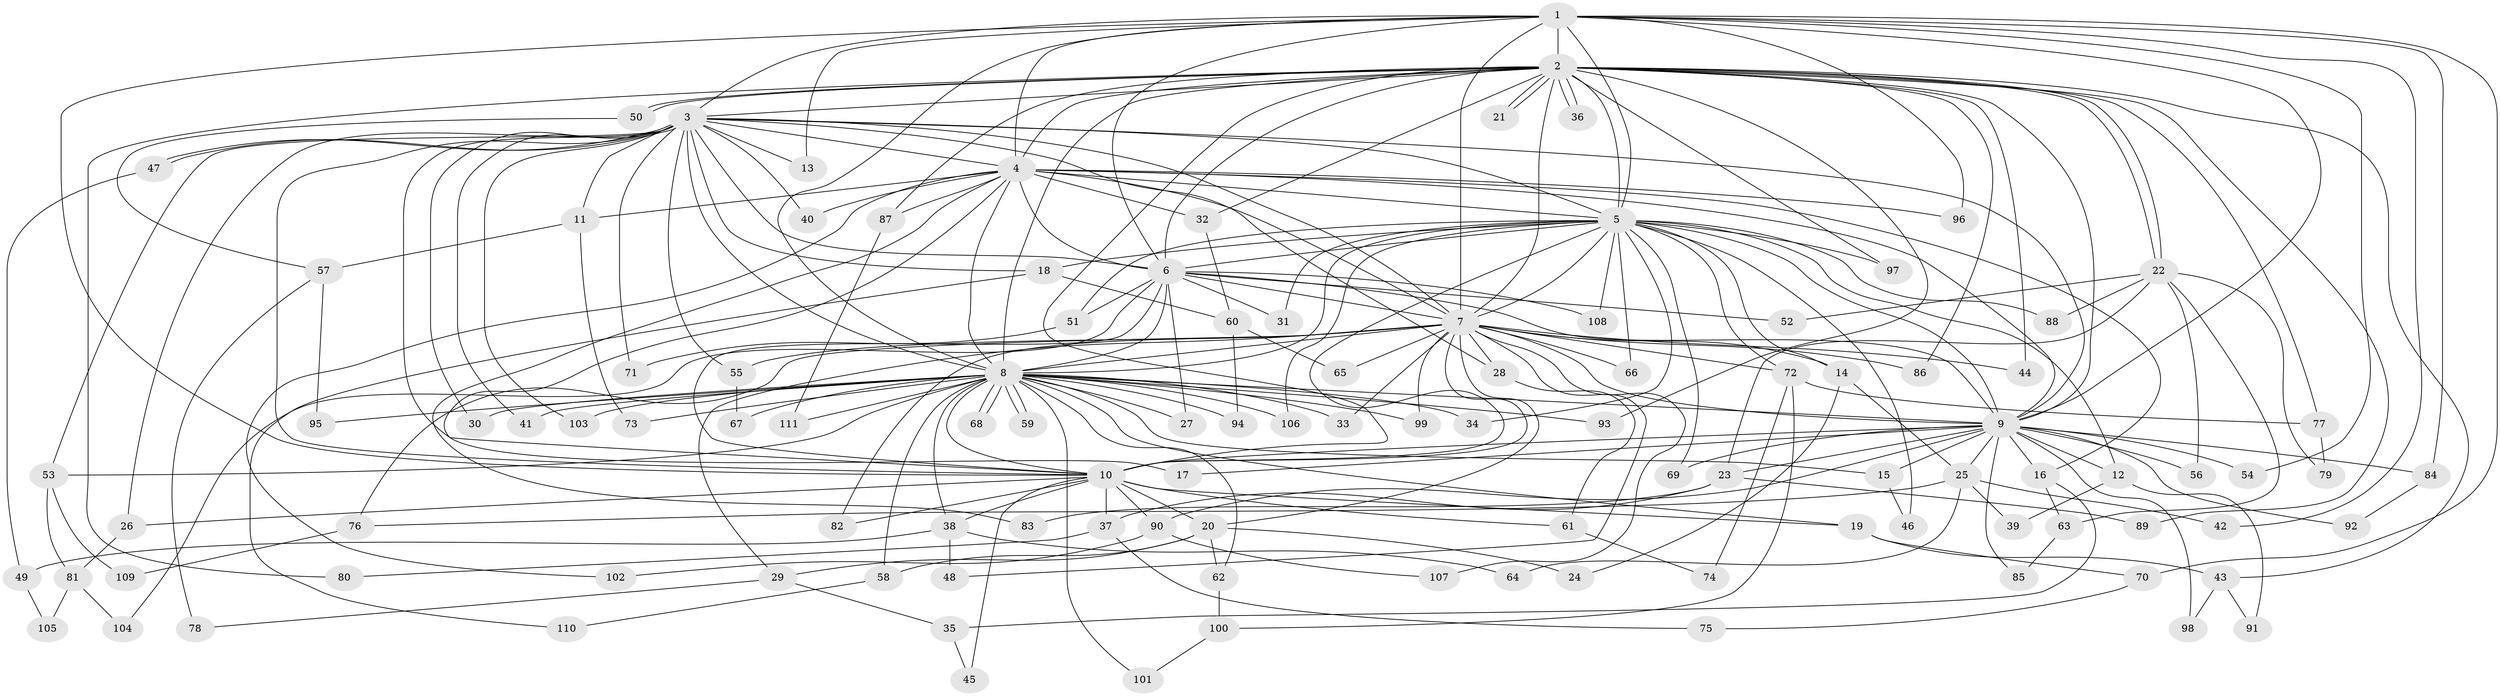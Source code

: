 // Generated by graph-tools (version 1.1) at 2025/25/03/09/25 03:25:47]
// undirected, 111 vertices, 247 edges
graph export_dot {
graph [start="1"]
  node [color=gray90,style=filled];
  1;
  2;
  3;
  4;
  5;
  6;
  7;
  8;
  9;
  10;
  11;
  12;
  13;
  14;
  15;
  16;
  17;
  18;
  19;
  20;
  21;
  22;
  23;
  24;
  25;
  26;
  27;
  28;
  29;
  30;
  31;
  32;
  33;
  34;
  35;
  36;
  37;
  38;
  39;
  40;
  41;
  42;
  43;
  44;
  45;
  46;
  47;
  48;
  49;
  50;
  51;
  52;
  53;
  54;
  55;
  56;
  57;
  58;
  59;
  60;
  61;
  62;
  63;
  64;
  65;
  66;
  67;
  68;
  69;
  70;
  71;
  72;
  73;
  74;
  75;
  76;
  77;
  78;
  79;
  80;
  81;
  82;
  83;
  84;
  85;
  86;
  87;
  88;
  89;
  90;
  91;
  92;
  93;
  94;
  95;
  96;
  97;
  98;
  99;
  100;
  101;
  102;
  103;
  104;
  105;
  106;
  107;
  108;
  109;
  110;
  111;
  1 -- 2;
  1 -- 3;
  1 -- 4;
  1 -- 5;
  1 -- 6;
  1 -- 7;
  1 -- 8;
  1 -- 9;
  1 -- 10;
  1 -- 13;
  1 -- 42;
  1 -- 54;
  1 -- 70;
  1 -- 84;
  1 -- 96;
  2 -- 3;
  2 -- 4;
  2 -- 5;
  2 -- 6;
  2 -- 7;
  2 -- 8;
  2 -- 9;
  2 -- 10;
  2 -- 21;
  2 -- 21;
  2 -- 22;
  2 -- 22;
  2 -- 32;
  2 -- 36;
  2 -- 36;
  2 -- 43;
  2 -- 44;
  2 -- 50;
  2 -- 50;
  2 -- 77;
  2 -- 80;
  2 -- 86;
  2 -- 87;
  2 -- 89;
  2 -- 93;
  2 -- 97;
  3 -- 4;
  3 -- 5;
  3 -- 6;
  3 -- 7;
  3 -- 8;
  3 -- 9;
  3 -- 10;
  3 -- 11;
  3 -- 13;
  3 -- 17;
  3 -- 18;
  3 -- 26;
  3 -- 28;
  3 -- 30;
  3 -- 40;
  3 -- 41;
  3 -- 47;
  3 -- 47;
  3 -- 53;
  3 -- 55;
  3 -- 71;
  3 -- 103;
  4 -- 5;
  4 -- 6;
  4 -- 7;
  4 -- 8;
  4 -- 9;
  4 -- 10;
  4 -- 11;
  4 -- 16;
  4 -- 32;
  4 -- 40;
  4 -- 83;
  4 -- 87;
  4 -- 96;
  4 -- 102;
  5 -- 6;
  5 -- 7;
  5 -- 8;
  5 -- 9;
  5 -- 10;
  5 -- 12;
  5 -- 14;
  5 -- 18;
  5 -- 31;
  5 -- 34;
  5 -- 46;
  5 -- 51;
  5 -- 66;
  5 -- 69;
  5 -- 72;
  5 -- 88;
  5 -- 97;
  5 -- 106;
  5 -- 108;
  6 -- 7;
  6 -- 8;
  6 -- 9;
  6 -- 10;
  6 -- 27;
  6 -- 31;
  6 -- 51;
  6 -- 52;
  6 -- 104;
  6 -- 108;
  7 -- 8;
  7 -- 9;
  7 -- 10;
  7 -- 14;
  7 -- 20;
  7 -- 28;
  7 -- 29;
  7 -- 33;
  7 -- 44;
  7 -- 48;
  7 -- 55;
  7 -- 65;
  7 -- 66;
  7 -- 72;
  7 -- 76;
  7 -- 82;
  7 -- 86;
  7 -- 99;
  7 -- 107;
  8 -- 9;
  8 -- 10;
  8 -- 15;
  8 -- 19;
  8 -- 27;
  8 -- 30;
  8 -- 33;
  8 -- 34;
  8 -- 38;
  8 -- 41;
  8 -- 53;
  8 -- 58;
  8 -- 59;
  8 -- 59;
  8 -- 62;
  8 -- 67;
  8 -- 68;
  8 -- 68;
  8 -- 73;
  8 -- 93;
  8 -- 94;
  8 -- 95;
  8 -- 99;
  8 -- 101;
  8 -- 103;
  8 -- 106;
  8 -- 111;
  9 -- 10;
  9 -- 12;
  9 -- 15;
  9 -- 16;
  9 -- 17;
  9 -- 23;
  9 -- 25;
  9 -- 54;
  9 -- 56;
  9 -- 69;
  9 -- 84;
  9 -- 85;
  9 -- 90;
  9 -- 92;
  9 -- 98;
  10 -- 19;
  10 -- 20;
  10 -- 26;
  10 -- 37;
  10 -- 38;
  10 -- 45;
  10 -- 61;
  10 -- 82;
  10 -- 90;
  11 -- 57;
  11 -- 73;
  12 -- 39;
  12 -- 91;
  14 -- 24;
  14 -- 25;
  15 -- 46;
  16 -- 35;
  16 -- 63;
  18 -- 60;
  18 -- 110;
  19 -- 43;
  19 -- 70;
  20 -- 24;
  20 -- 29;
  20 -- 58;
  20 -- 62;
  22 -- 23;
  22 -- 52;
  22 -- 56;
  22 -- 63;
  22 -- 79;
  22 -- 88;
  23 -- 37;
  23 -- 83;
  23 -- 89;
  25 -- 39;
  25 -- 42;
  25 -- 64;
  25 -- 76;
  26 -- 81;
  28 -- 61;
  29 -- 35;
  29 -- 78;
  32 -- 60;
  35 -- 45;
  37 -- 75;
  37 -- 80;
  38 -- 48;
  38 -- 49;
  38 -- 64;
  43 -- 91;
  43 -- 98;
  47 -- 49;
  49 -- 105;
  50 -- 57;
  51 -- 71;
  53 -- 81;
  53 -- 109;
  55 -- 67;
  57 -- 78;
  57 -- 95;
  58 -- 110;
  60 -- 65;
  60 -- 94;
  61 -- 74;
  62 -- 100;
  63 -- 85;
  70 -- 75;
  72 -- 74;
  72 -- 77;
  72 -- 100;
  76 -- 109;
  77 -- 79;
  81 -- 104;
  81 -- 105;
  84 -- 92;
  87 -- 111;
  90 -- 102;
  90 -- 107;
  100 -- 101;
}
